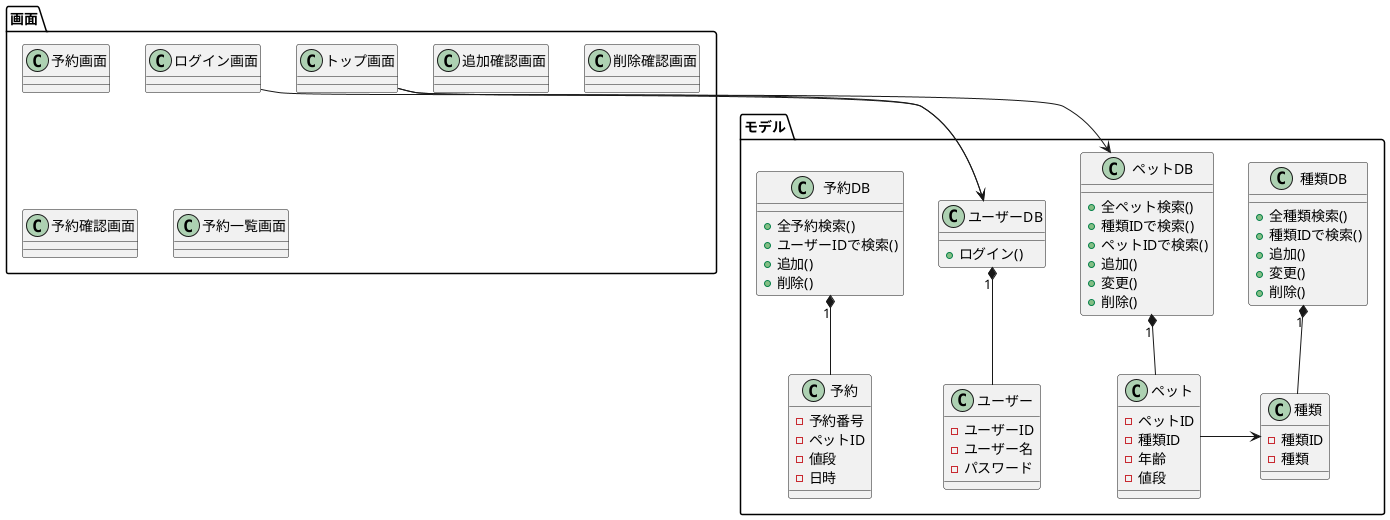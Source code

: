 @startuml

package モデル{
class ペット{
	-ペットID
	-種類ID
	-年齢
	-値段
}

class 種類{
	-種類ID
	-種類
}

class ユーザー{
	-ユーザーID
	-ユーザー名
	-パスワード
}

class 予約{
	-予約番号
	-ペットID
	-値段
	-日時
}

class ペットDB{
	+全ペット検索()
	+種類IDで検索()
	+ペットIDで検索()
	+追加()
	+変更()
	+削除()
}

class 種類DB{
	+全種類検索()
	+種類IDで検索()
	+追加()
	+変更()
	+削除()
}

class ユーザーDB{
	+ログイン()
}

class 予約DB{
	+全予約検索()
	+ユーザーIDで検索()
	+追加()
	+削除()
}
}

package 画面{
class トップ画面
class ログイン画面
class 予約画面
class 追加確認画面
class 削除確認画面
class 予約確認画面
class 予約一覧画面
}

ペットDB "1" *-- ペット
種類DB "1" *-- 種類
ユーザーDB "1" *-- ユーザー
予約DB "1" *-- 予約
ペット -> 種類

トップ画面-->ユーザーDB
トップ画面-->ペットDB
ログイン画面-->ユーザーDB


@enduml